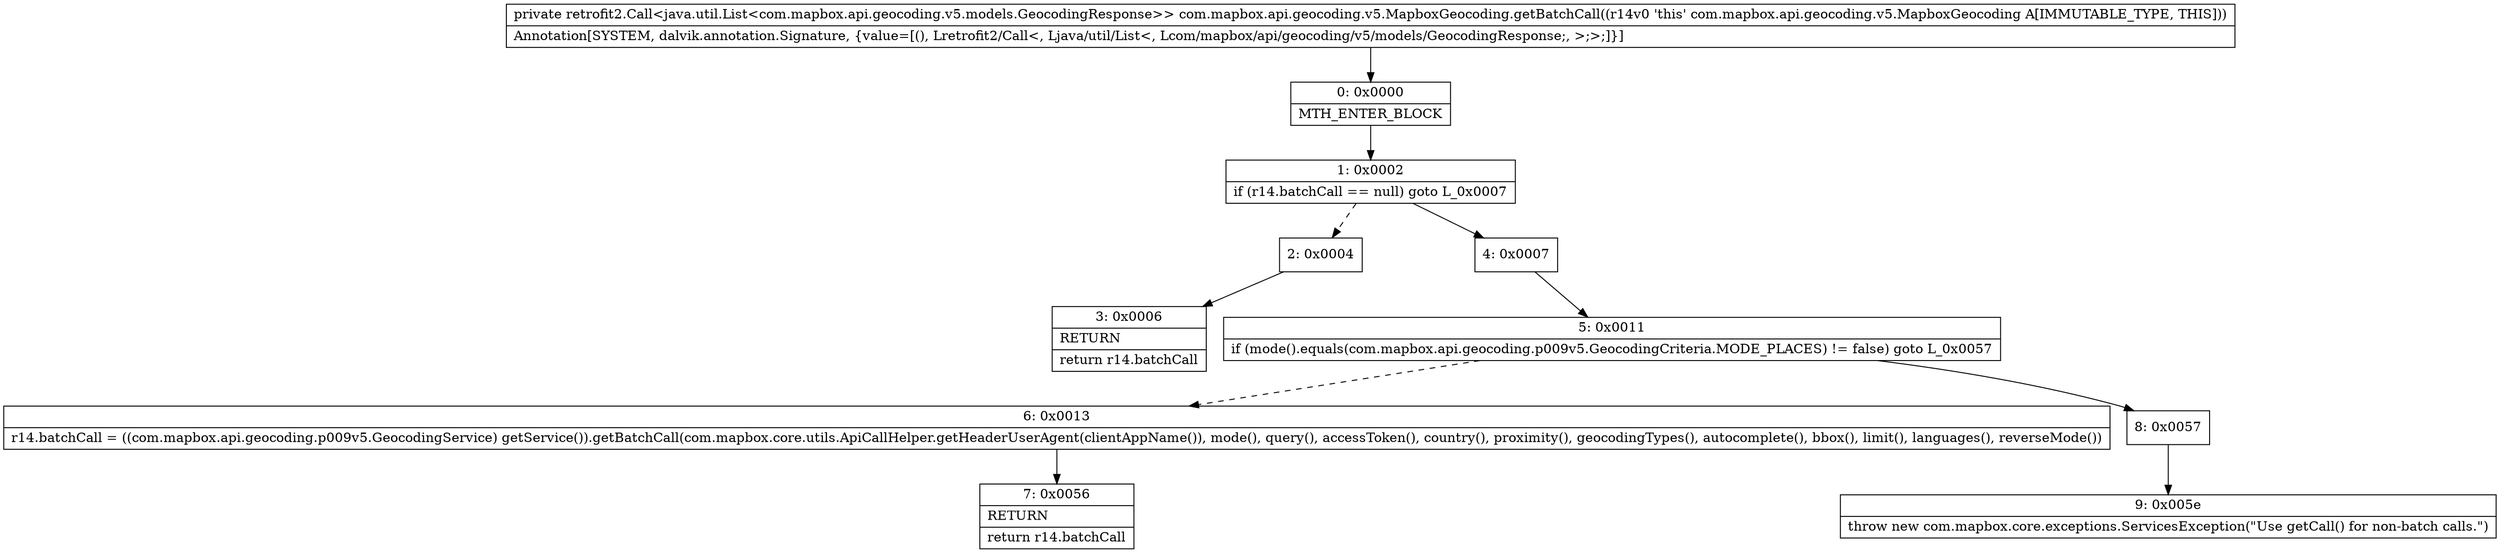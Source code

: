 digraph "CFG forcom.mapbox.api.geocoding.v5.MapboxGeocoding.getBatchCall()Lretrofit2\/Call;" {
Node_0 [shape=record,label="{0\:\ 0x0000|MTH_ENTER_BLOCK\l}"];
Node_1 [shape=record,label="{1\:\ 0x0002|if (r14.batchCall == null) goto L_0x0007\l}"];
Node_2 [shape=record,label="{2\:\ 0x0004}"];
Node_3 [shape=record,label="{3\:\ 0x0006|RETURN\l|return r14.batchCall\l}"];
Node_4 [shape=record,label="{4\:\ 0x0007}"];
Node_5 [shape=record,label="{5\:\ 0x0011|if (mode().equals(com.mapbox.api.geocoding.p009v5.GeocodingCriteria.MODE_PLACES) != false) goto L_0x0057\l}"];
Node_6 [shape=record,label="{6\:\ 0x0013|r14.batchCall = ((com.mapbox.api.geocoding.p009v5.GeocodingService) getService()).getBatchCall(com.mapbox.core.utils.ApiCallHelper.getHeaderUserAgent(clientAppName()), mode(), query(), accessToken(), country(), proximity(), geocodingTypes(), autocomplete(), bbox(), limit(), languages(), reverseMode())\l}"];
Node_7 [shape=record,label="{7\:\ 0x0056|RETURN\l|return r14.batchCall\l}"];
Node_8 [shape=record,label="{8\:\ 0x0057}"];
Node_9 [shape=record,label="{9\:\ 0x005e|throw new com.mapbox.core.exceptions.ServicesException(\"Use getCall() for non\-batch calls.\")\l}"];
MethodNode[shape=record,label="{private retrofit2.Call\<java.util.List\<com.mapbox.api.geocoding.v5.models.GeocodingResponse\>\> com.mapbox.api.geocoding.v5.MapboxGeocoding.getBatchCall((r14v0 'this' com.mapbox.api.geocoding.v5.MapboxGeocoding A[IMMUTABLE_TYPE, THIS]))  | Annotation[SYSTEM, dalvik.annotation.Signature, \{value=[(), Lretrofit2\/Call\<, Ljava\/util\/List\<, Lcom\/mapbox\/api\/geocoding\/v5\/models\/GeocodingResponse;, \>;\>;]\}]\l}"];
MethodNode -> Node_0;
Node_0 -> Node_1;
Node_1 -> Node_2[style=dashed];
Node_1 -> Node_4;
Node_2 -> Node_3;
Node_4 -> Node_5;
Node_5 -> Node_6[style=dashed];
Node_5 -> Node_8;
Node_6 -> Node_7;
Node_8 -> Node_9;
}

